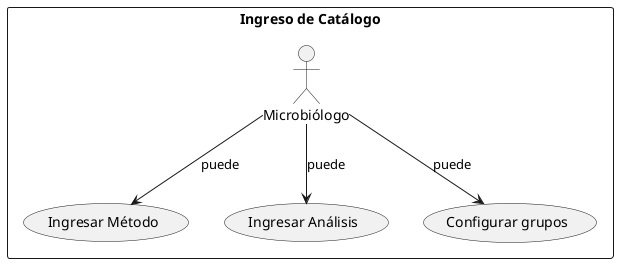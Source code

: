 @startuml

rectangle "Ingreso de Catálogo" {
:Microbiólogo: --> (Ingresar Método) : puede
:Microbiólogo: --> (Ingresar Análisis) : puede
:Microbiólogo: --> (Configurar grupos) : puede

@enduml